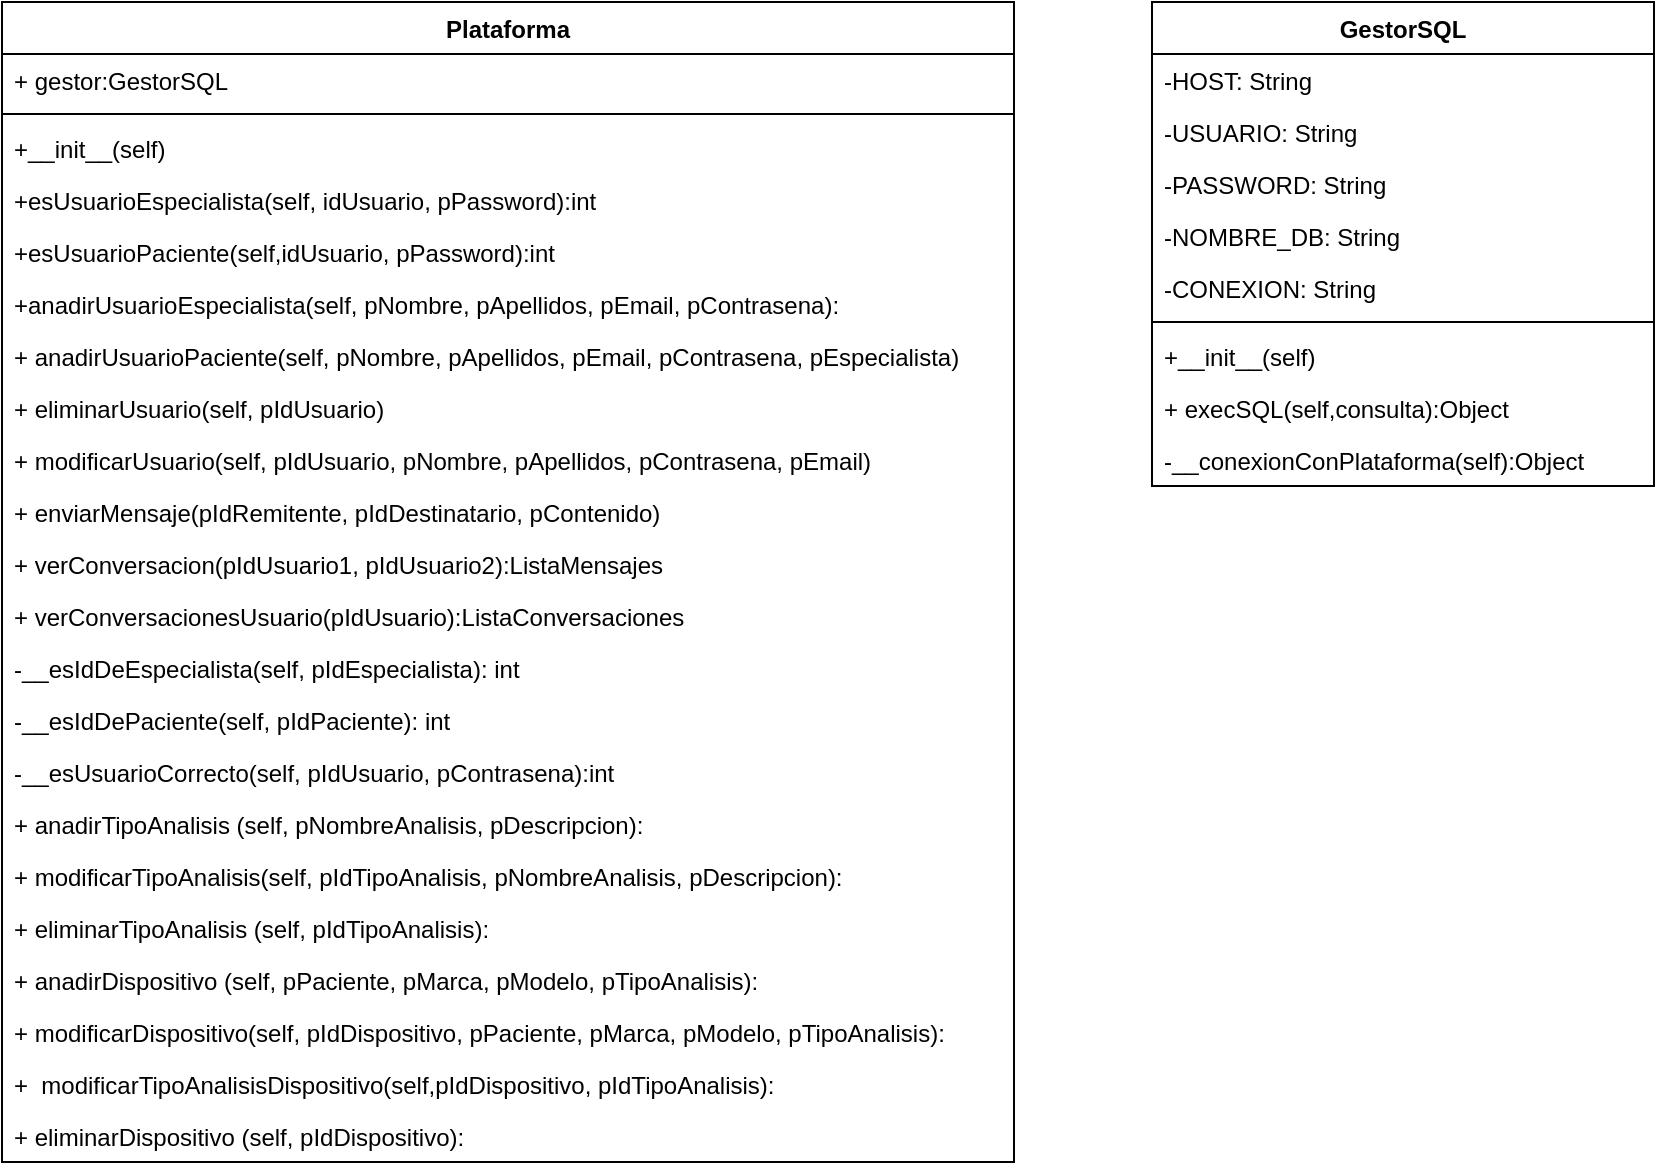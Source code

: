 <mxfile version="14.6.13" type="device"><diagram id="bTxnl6Gj8wP0MlunCI_s" name="Page-1"><mxGraphModel dx="460" dy="784" grid="0" gridSize="10" guides="1" tooltips="1" connect="1" arrows="1" fold="1" page="1" pageScale="1" pageWidth="827" pageHeight="1169" math="0" shadow="0"><root><mxCell id="0"/><mxCell id="1" parent="0"/><mxCell id="cXdiP5nFBhsocx00V7tc-1" value="Plataforma" style="swimlane;fontStyle=1;align=center;verticalAlign=top;childLayout=stackLayout;horizontal=1;startSize=26;horizontalStack=0;resizeParent=1;resizeParentMax=0;resizeLast=0;collapsible=1;marginBottom=0;" parent="1" vertex="1"><mxGeometry x="38" y="65" width="506" height="580" as="geometry"/></mxCell><mxCell id="cXdiP5nFBhsocx00V7tc-2" value="+ gestor:GestorSQL" style="text;strokeColor=none;fillColor=none;align=left;verticalAlign=top;spacingLeft=4;spacingRight=4;overflow=hidden;rotatable=0;points=[[0,0.5],[1,0.5]];portConstraint=eastwest;" parent="cXdiP5nFBhsocx00V7tc-1" vertex="1"><mxGeometry y="26" width="506" height="26" as="geometry"/></mxCell><mxCell id="cXdiP5nFBhsocx00V7tc-3" value="" style="line;strokeWidth=1;fillColor=none;align=left;verticalAlign=middle;spacingTop=-1;spacingLeft=3;spacingRight=3;rotatable=0;labelPosition=right;points=[];portConstraint=eastwest;" parent="cXdiP5nFBhsocx00V7tc-1" vertex="1"><mxGeometry y="52" width="506" height="8" as="geometry"/></mxCell><mxCell id="o_B-OSjr3bAn6SI8TWHm-3" value="+__init__(self)" style="text;strokeColor=none;fillColor=none;align=left;verticalAlign=top;spacingLeft=4;spacingRight=4;overflow=hidden;rotatable=0;points=[[0,0.5],[1,0.5]];portConstraint=eastwest;" parent="cXdiP5nFBhsocx00V7tc-1" vertex="1"><mxGeometry y="60" width="506" height="26" as="geometry"/></mxCell><mxCell id="cXdiP5nFBhsocx00V7tc-4" value="+esUsuarioEspecialista(self, idUsuario, pPassword):int" style="text;strokeColor=none;fillColor=none;align=left;verticalAlign=top;spacingLeft=4;spacingRight=4;overflow=hidden;rotatable=0;points=[[0,0.5],[1,0.5]];portConstraint=eastwest;" parent="cXdiP5nFBhsocx00V7tc-1" vertex="1"><mxGeometry y="86" width="506" height="26" as="geometry"/></mxCell><mxCell id="cXdiP5nFBhsocx00V7tc-9" value="+esUsuarioPaciente(self,idUsuario, pPassword):int" style="text;strokeColor=none;fillColor=none;align=left;verticalAlign=top;spacingLeft=4;spacingRight=4;overflow=hidden;rotatable=0;points=[[0,0.5],[1,0.5]];portConstraint=eastwest;" parent="cXdiP5nFBhsocx00V7tc-1" vertex="1"><mxGeometry y="112" width="506" height="26" as="geometry"/></mxCell><mxCell id="sJA9CwSJzgcLRBn1E6Sh-1" value="+anadirUsuarioEspecialista(self, pNombre, pApellidos, pEmail, pContrasena):&#10;" style="text;strokeColor=none;fillColor=none;align=left;verticalAlign=top;spacingLeft=4;spacingRight=4;overflow=hidden;rotatable=0;points=[[0,0.5],[1,0.5]];portConstraint=eastwest;" parent="cXdiP5nFBhsocx00V7tc-1" vertex="1"><mxGeometry y="138" width="506" height="26" as="geometry"/></mxCell><mxCell id="sJA9CwSJzgcLRBn1E6Sh-2" value="+ anadirUsuarioPaciente(self, pNombre, pApellidos, pEmail, pContrasena, pEspecialista)" style="text;strokeColor=none;fillColor=none;align=left;verticalAlign=top;spacingLeft=4;spacingRight=4;overflow=hidden;rotatable=0;points=[[0,0.5],[1,0.5]];portConstraint=eastwest;" parent="cXdiP5nFBhsocx00V7tc-1" vertex="1"><mxGeometry y="164" width="506" height="26" as="geometry"/></mxCell><mxCell id="sJA9CwSJzgcLRBn1E6Sh-3" value="+ eliminarUsuario(self, pIdUsuario)" style="text;strokeColor=none;fillColor=none;align=left;verticalAlign=top;spacingLeft=4;spacingRight=4;overflow=hidden;rotatable=0;points=[[0,0.5],[1,0.5]];portConstraint=eastwest;" parent="cXdiP5nFBhsocx00V7tc-1" vertex="1"><mxGeometry y="190" width="506" height="26" as="geometry"/></mxCell><mxCell id="N4MtkuYvgk_NKYFfLLWE-2" value="+ modificarUsuario(self, pIdUsuario, pNombre, pApellidos, pContrasena, pEmail)" style="text;strokeColor=none;fillColor=none;align=left;verticalAlign=top;spacingLeft=4;spacingRight=4;overflow=hidden;rotatable=0;points=[[0,0.5],[1,0.5]];portConstraint=eastwest;" parent="cXdiP5nFBhsocx00V7tc-1" vertex="1"><mxGeometry y="216" width="506" height="26" as="geometry"/></mxCell><mxCell id="VQEwgu6tfC6dps6NFJqq-1" value="+ enviarMensaje(pIdRemitente, pIdDestinatario, pContenido)" style="text;strokeColor=none;fillColor=none;align=left;verticalAlign=top;spacingLeft=4;spacingRight=4;overflow=hidden;rotatable=0;points=[[0,0.5],[1,0.5]];portConstraint=eastwest;" vertex="1" parent="cXdiP5nFBhsocx00V7tc-1"><mxGeometry y="242" width="506" height="26" as="geometry"/></mxCell><mxCell id="VQEwgu6tfC6dps6NFJqq-3" value="+ verConversacion(pIdUsuario1, pIdUsuario2):ListaMensajes" style="text;strokeColor=none;fillColor=none;align=left;verticalAlign=top;spacingLeft=4;spacingRight=4;overflow=hidden;rotatable=0;points=[[0,0.5],[1,0.5]];portConstraint=eastwest;" vertex="1" parent="cXdiP5nFBhsocx00V7tc-1"><mxGeometry y="268" width="506" height="26" as="geometry"/></mxCell><mxCell id="VQEwgu6tfC6dps6NFJqq-2" value="+ verConversacionesUsuario(pIdUsuario):ListaConversaciones" style="text;strokeColor=none;fillColor=none;align=left;verticalAlign=top;spacingLeft=4;spacingRight=4;overflow=hidden;rotatable=0;points=[[0,0.5],[1,0.5]];portConstraint=eastwest;" vertex="1" parent="cXdiP5nFBhsocx00V7tc-1"><mxGeometry y="294" width="506" height="26" as="geometry"/></mxCell><mxCell id="sJA9CwSJzgcLRBn1E6Sh-4" value="-__esIdDeEspecialista(self, pIdEspecialista): int&#10;" style="text;strokeColor=none;fillColor=none;align=left;verticalAlign=top;spacingLeft=4;spacingRight=4;overflow=hidden;rotatable=0;points=[[0,0.5],[1,0.5]];portConstraint=eastwest;" parent="cXdiP5nFBhsocx00V7tc-1" vertex="1"><mxGeometry y="320" width="506" height="26" as="geometry"/></mxCell><mxCell id="sJA9CwSJzgcLRBn1E6Sh-5" value="-__esIdDePaciente(self, pIdPaciente): int&#10;" style="text;strokeColor=none;fillColor=none;align=left;verticalAlign=top;spacingLeft=4;spacingRight=4;overflow=hidden;rotatable=0;points=[[0,0.5],[1,0.5]];portConstraint=eastwest;" parent="cXdiP5nFBhsocx00V7tc-1" vertex="1"><mxGeometry y="346" width="506" height="26" as="geometry"/></mxCell><mxCell id="sJA9CwSJzgcLRBn1E6Sh-6" value="-__esUsuarioCorrecto(self, pIdUsuario, pContrasena):int&#10;&#10;" style="text;strokeColor=none;fillColor=none;align=left;verticalAlign=top;spacingLeft=4;spacingRight=4;overflow=hidden;rotatable=0;points=[[0,0.5],[1,0.5]];portConstraint=eastwest;" parent="cXdiP5nFBhsocx00V7tc-1" vertex="1"><mxGeometry y="372" width="506" height="26" as="geometry"/></mxCell><mxCell id="G2wzwsvq41vFET8BT0lB-1" value="+ anadirTipoAnalisis (self, pNombreAnalisis, pDescripcion):" style="text;strokeColor=none;fillColor=none;align=left;verticalAlign=top;spacingLeft=4;spacingRight=4;overflow=hidden;rotatable=0;points=[[0,0.5],[1,0.5]];portConstraint=eastwest;" parent="cXdiP5nFBhsocx00V7tc-1" vertex="1"><mxGeometry y="398" width="506" height="26" as="geometry"/></mxCell><mxCell id="VQEwgu6tfC6dps6NFJqq-6" value="+ modificarTipoAnalisis(self, pIdTipoAnalisis, pNombreAnalisis, pDescripcion):" style="text;strokeColor=none;fillColor=none;align=left;verticalAlign=top;spacingLeft=4;spacingRight=4;overflow=hidden;rotatable=0;points=[[0,0.5],[1,0.5]];portConstraint=eastwest;" vertex="1" parent="cXdiP5nFBhsocx00V7tc-1"><mxGeometry y="424" width="506" height="26" as="geometry"/></mxCell><mxCell id="VQEwgu6tfC6dps6NFJqq-7" value="+ eliminarTipoAnalisis (self, pIdTipoAnalisis):" style="text;strokeColor=none;fillColor=none;align=left;verticalAlign=top;spacingLeft=4;spacingRight=4;overflow=hidden;rotatable=0;points=[[0,0.5],[1,0.5]];portConstraint=eastwest;" vertex="1" parent="cXdiP5nFBhsocx00V7tc-1"><mxGeometry y="450" width="506" height="26" as="geometry"/></mxCell><mxCell id="VQEwgu6tfC6dps6NFJqq-8" value="+ anadirDispositivo (self, pPaciente, pMarca, pModelo, pTipoAnalisis):&#10;&#10;" style="text;strokeColor=none;fillColor=none;align=left;verticalAlign=top;spacingLeft=4;spacingRight=4;overflow=hidden;rotatable=0;points=[[0,0.5],[1,0.5]];portConstraint=eastwest;" vertex="1" parent="cXdiP5nFBhsocx00V7tc-1"><mxGeometry y="476" width="506" height="26" as="geometry"/></mxCell><mxCell id="G2wzwsvq41vFET8BT0lB-3" value="+ modificarDispositivo(self, pIdDispositivo, pPaciente, pMarca, pModelo, pTipoAnalisis):" style="text;strokeColor=none;fillColor=none;align=left;verticalAlign=top;spacingLeft=4;spacingRight=4;overflow=hidden;rotatable=0;points=[[0,0.5],[1,0.5]];portConstraint=eastwest;" parent="cXdiP5nFBhsocx00V7tc-1" vertex="1"><mxGeometry y="502" width="506" height="26" as="geometry"/></mxCell><mxCell id="VQEwgu6tfC6dps6NFJqq-9" value="+  modificarTipoAnalisisDispositivo(self,pIdDispositivo, pIdTipoAnalisis):" style="text;strokeColor=none;fillColor=none;align=left;verticalAlign=top;spacingLeft=4;spacingRight=4;overflow=hidden;rotatable=0;points=[[0,0.5],[1,0.5]];portConstraint=eastwest;" vertex="1" parent="cXdiP5nFBhsocx00V7tc-1"><mxGeometry y="528" width="506" height="26" as="geometry"/></mxCell><mxCell id="VQEwgu6tfC6dps6NFJqq-10" value="+ eliminarDispositivo (self, pIdDispositivo):" style="text;strokeColor=none;fillColor=none;align=left;verticalAlign=top;spacingLeft=4;spacingRight=4;overflow=hidden;rotatable=0;points=[[0,0.5],[1,0.5]];portConstraint=eastwest;" vertex="1" parent="cXdiP5nFBhsocx00V7tc-1"><mxGeometry y="554" width="506" height="26" as="geometry"/></mxCell><mxCell id="cXdiP5nFBhsocx00V7tc-5" value="GestorSQL" style="swimlane;fontStyle=1;align=center;verticalAlign=top;childLayout=stackLayout;horizontal=1;startSize=26;horizontalStack=0;resizeParent=1;resizeParentMax=0;resizeLast=0;collapsible=1;marginBottom=0;" parent="1" vertex="1"><mxGeometry x="613" y="65" width="251" height="242" as="geometry"/></mxCell><mxCell id="cXdiP5nFBhsocx00V7tc-6" value="-HOST: String&#10;" style="text;strokeColor=none;fillColor=none;align=left;verticalAlign=top;spacingLeft=4;spacingRight=4;overflow=hidden;rotatable=0;points=[[0,0.5],[1,0.5]];portConstraint=eastwest;" parent="cXdiP5nFBhsocx00V7tc-5" vertex="1"><mxGeometry y="26" width="251" height="26" as="geometry"/></mxCell><mxCell id="sJA9CwSJzgcLRBn1E6Sh-12" value="-USUARIO: String&#10;" style="text;strokeColor=none;fillColor=none;align=left;verticalAlign=top;spacingLeft=4;spacingRight=4;overflow=hidden;rotatable=0;points=[[0,0.5],[1,0.5]];portConstraint=eastwest;" parent="cXdiP5nFBhsocx00V7tc-5" vertex="1"><mxGeometry y="52" width="251" height="26" as="geometry"/></mxCell><mxCell id="sJA9CwSJzgcLRBn1E6Sh-10" value="-PASSWORD: String&#10;" style="text;strokeColor=none;fillColor=none;align=left;verticalAlign=top;spacingLeft=4;spacingRight=4;overflow=hidden;rotatable=0;points=[[0,0.5],[1,0.5]];portConstraint=eastwest;" parent="cXdiP5nFBhsocx00V7tc-5" vertex="1"><mxGeometry y="78" width="251" height="26" as="geometry"/></mxCell><mxCell id="sJA9CwSJzgcLRBn1E6Sh-13" value="-NOMBRE_DB: String&#10;" style="text;strokeColor=none;fillColor=none;align=left;verticalAlign=top;spacingLeft=4;spacingRight=4;overflow=hidden;rotatable=0;points=[[0,0.5],[1,0.5]];portConstraint=eastwest;" parent="cXdiP5nFBhsocx00V7tc-5" vertex="1"><mxGeometry y="104" width="251" height="26" as="geometry"/></mxCell><mxCell id="sJA9CwSJzgcLRBn1E6Sh-11" value="-CONEXION: String&#10;" style="text;strokeColor=none;fillColor=none;align=left;verticalAlign=top;spacingLeft=4;spacingRight=4;overflow=hidden;rotatable=0;points=[[0,0.5],[1,0.5]];portConstraint=eastwest;" parent="cXdiP5nFBhsocx00V7tc-5" vertex="1"><mxGeometry y="130" width="251" height="26" as="geometry"/></mxCell><mxCell id="cXdiP5nFBhsocx00V7tc-7" value="" style="line;strokeWidth=1;fillColor=none;align=left;verticalAlign=middle;spacingTop=-1;spacingLeft=3;spacingRight=3;rotatable=0;labelPosition=right;points=[];portConstraint=eastwest;" parent="cXdiP5nFBhsocx00V7tc-5" vertex="1"><mxGeometry y="156" width="251" height="8" as="geometry"/></mxCell><mxCell id="sJA9CwSJzgcLRBn1E6Sh-7" value="+__init__(self)" style="text;strokeColor=none;fillColor=none;align=left;verticalAlign=top;spacingLeft=4;spacingRight=4;overflow=hidden;rotatable=0;points=[[0,0.5],[1,0.5]];portConstraint=eastwest;" parent="cXdiP5nFBhsocx00V7tc-5" vertex="1"><mxGeometry y="164" width="251" height="26" as="geometry"/></mxCell><mxCell id="cXdiP5nFBhsocx00V7tc-8" value="+ execSQL(self,consulta):Object" style="text;strokeColor=none;fillColor=none;align=left;verticalAlign=top;spacingLeft=4;spacingRight=4;overflow=hidden;rotatable=0;points=[[0,0.5],[1,0.5]];portConstraint=eastwest;" parent="cXdiP5nFBhsocx00V7tc-5" vertex="1"><mxGeometry y="190" width="251" height="26" as="geometry"/></mxCell><mxCell id="cXdiP5nFBhsocx00V7tc-10" value="-__conexionConPlataforma(self):Object" style="text;strokeColor=none;fillColor=none;align=left;verticalAlign=top;spacingLeft=4;spacingRight=4;overflow=hidden;rotatable=0;points=[[0,0.5],[1,0.5]];portConstraint=eastwest;" parent="cXdiP5nFBhsocx00V7tc-5" vertex="1"><mxGeometry y="216" width="251" height="26" as="geometry"/></mxCell></root></mxGraphModel></diagram></mxfile>